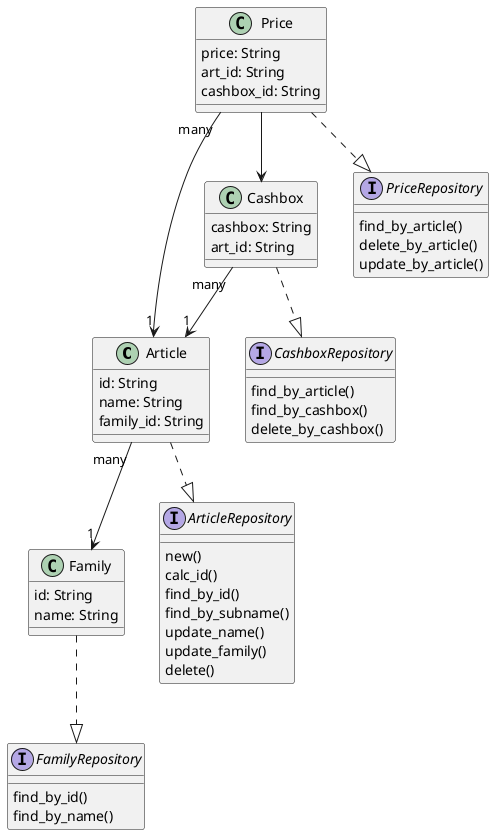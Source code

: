 @startuml ModelsDiagram

class Article {
    id: String
    name: String
    family_id: String
}
class Family {
    id: String
    name: String
}
class Price {
    price: String
    art_id: String
    cashbox_id: String
}
class Cashbox {
    cashbox: String
    art_id: String
}
interface ArticleRepository {
    new()
    calc_id()
    find_by_id()
    find_by_subname()
    update_name()
    update_family()
    delete()
}
interface FamilyRepository {
    find_by_id()
    find_by_name()
}

interface PriceRepository {
    find_by_article()
    ' Try to find generalizations to update/delete many art and many cashboxes
    delete_by_article() 
    update_by_article()
}
interface CashboxRepository {
    find_by_article()
    find_by_cashbox()
    delete_by_cashbox()
}

Article "many" --> "1" Family
Price "many" --> "1" Article
Price --> Cashbox
Cashbox "many" --> "1" Article

Article ..|> ArticleRepository
Price ..|> PriceRepository
Family ..|> FamilyRepository
Cashbox ..|> CashboxRepository

@enduml
